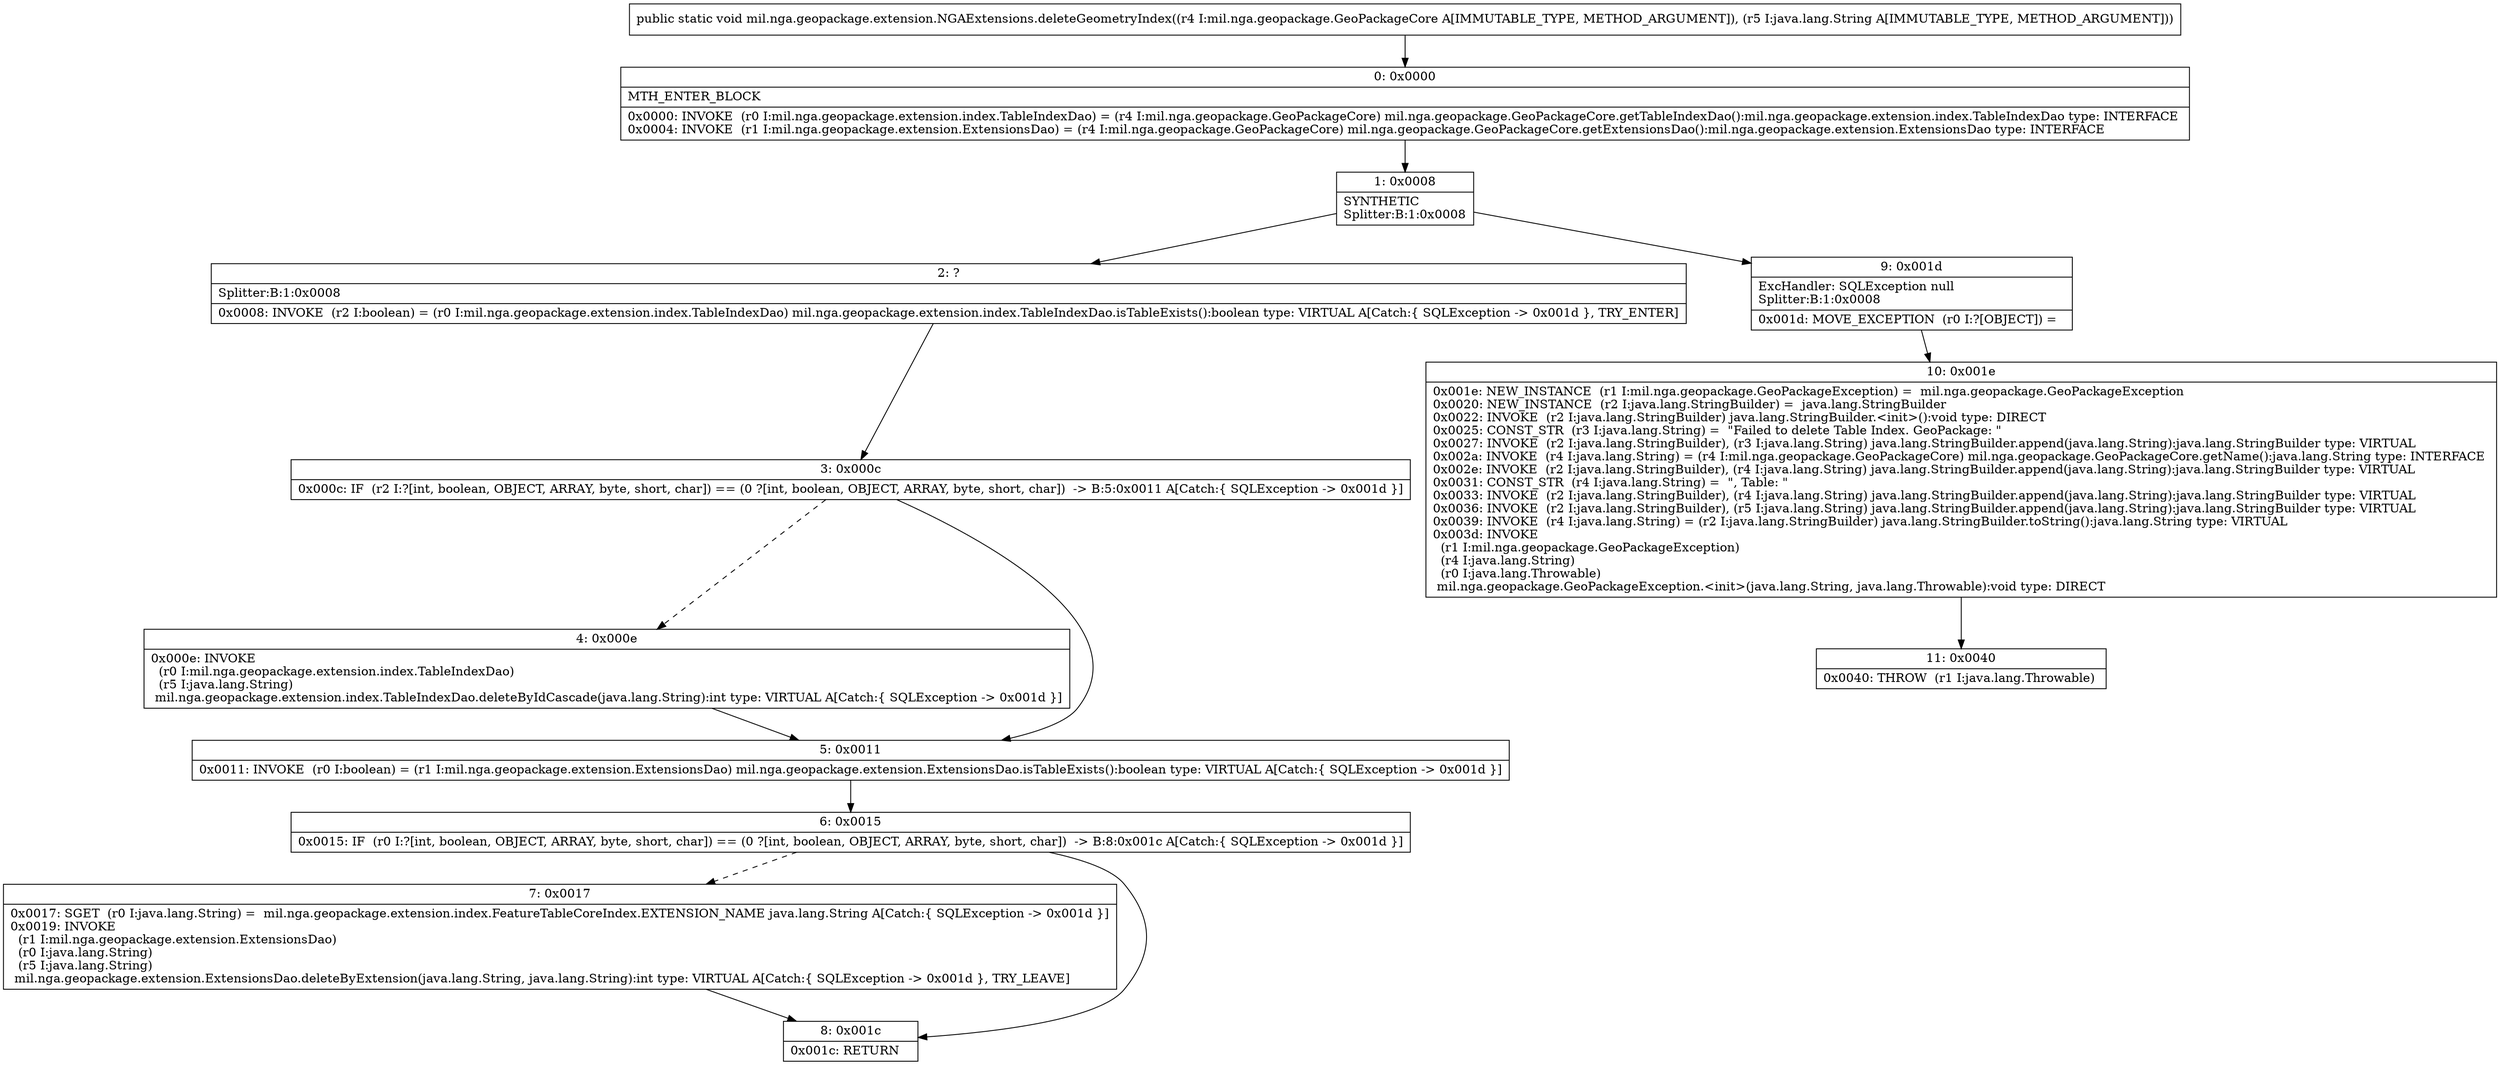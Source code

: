 digraph "CFG formil.nga.geopackage.extension.NGAExtensions.deleteGeometryIndex(Lmil\/nga\/geopackage\/GeoPackageCore;Ljava\/lang\/String;)V" {
Node_0 [shape=record,label="{0\:\ 0x0000|MTH_ENTER_BLOCK\l|0x0000: INVOKE  (r0 I:mil.nga.geopackage.extension.index.TableIndexDao) = (r4 I:mil.nga.geopackage.GeoPackageCore) mil.nga.geopackage.GeoPackageCore.getTableIndexDao():mil.nga.geopackage.extension.index.TableIndexDao type: INTERFACE \l0x0004: INVOKE  (r1 I:mil.nga.geopackage.extension.ExtensionsDao) = (r4 I:mil.nga.geopackage.GeoPackageCore) mil.nga.geopackage.GeoPackageCore.getExtensionsDao():mil.nga.geopackage.extension.ExtensionsDao type: INTERFACE \l}"];
Node_1 [shape=record,label="{1\:\ 0x0008|SYNTHETIC\lSplitter:B:1:0x0008\l}"];
Node_2 [shape=record,label="{2\:\ ?|Splitter:B:1:0x0008\l|0x0008: INVOKE  (r2 I:boolean) = (r0 I:mil.nga.geopackage.extension.index.TableIndexDao) mil.nga.geopackage.extension.index.TableIndexDao.isTableExists():boolean type: VIRTUAL A[Catch:\{ SQLException \-\> 0x001d \}, TRY_ENTER]\l}"];
Node_3 [shape=record,label="{3\:\ 0x000c|0x000c: IF  (r2 I:?[int, boolean, OBJECT, ARRAY, byte, short, char]) == (0 ?[int, boolean, OBJECT, ARRAY, byte, short, char])  \-\> B:5:0x0011 A[Catch:\{ SQLException \-\> 0x001d \}]\l}"];
Node_4 [shape=record,label="{4\:\ 0x000e|0x000e: INVOKE  \l  (r0 I:mil.nga.geopackage.extension.index.TableIndexDao)\l  (r5 I:java.lang.String)\l mil.nga.geopackage.extension.index.TableIndexDao.deleteByIdCascade(java.lang.String):int type: VIRTUAL A[Catch:\{ SQLException \-\> 0x001d \}]\l}"];
Node_5 [shape=record,label="{5\:\ 0x0011|0x0011: INVOKE  (r0 I:boolean) = (r1 I:mil.nga.geopackage.extension.ExtensionsDao) mil.nga.geopackage.extension.ExtensionsDao.isTableExists():boolean type: VIRTUAL A[Catch:\{ SQLException \-\> 0x001d \}]\l}"];
Node_6 [shape=record,label="{6\:\ 0x0015|0x0015: IF  (r0 I:?[int, boolean, OBJECT, ARRAY, byte, short, char]) == (0 ?[int, boolean, OBJECT, ARRAY, byte, short, char])  \-\> B:8:0x001c A[Catch:\{ SQLException \-\> 0x001d \}]\l}"];
Node_7 [shape=record,label="{7\:\ 0x0017|0x0017: SGET  (r0 I:java.lang.String) =  mil.nga.geopackage.extension.index.FeatureTableCoreIndex.EXTENSION_NAME java.lang.String A[Catch:\{ SQLException \-\> 0x001d \}]\l0x0019: INVOKE  \l  (r1 I:mil.nga.geopackage.extension.ExtensionsDao)\l  (r0 I:java.lang.String)\l  (r5 I:java.lang.String)\l mil.nga.geopackage.extension.ExtensionsDao.deleteByExtension(java.lang.String, java.lang.String):int type: VIRTUAL A[Catch:\{ SQLException \-\> 0x001d \}, TRY_LEAVE]\l}"];
Node_8 [shape=record,label="{8\:\ 0x001c|0x001c: RETURN   \l}"];
Node_9 [shape=record,label="{9\:\ 0x001d|ExcHandler: SQLException null\lSplitter:B:1:0x0008\l|0x001d: MOVE_EXCEPTION  (r0 I:?[OBJECT]) =  \l}"];
Node_10 [shape=record,label="{10\:\ 0x001e|0x001e: NEW_INSTANCE  (r1 I:mil.nga.geopackage.GeoPackageException) =  mil.nga.geopackage.GeoPackageException \l0x0020: NEW_INSTANCE  (r2 I:java.lang.StringBuilder) =  java.lang.StringBuilder \l0x0022: INVOKE  (r2 I:java.lang.StringBuilder) java.lang.StringBuilder.\<init\>():void type: DIRECT \l0x0025: CONST_STR  (r3 I:java.lang.String) =  \"Failed to delete Table Index. GeoPackage: \" \l0x0027: INVOKE  (r2 I:java.lang.StringBuilder), (r3 I:java.lang.String) java.lang.StringBuilder.append(java.lang.String):java.lang.StringBuilder type: VIRTUAL \l0x002a: INVOKE  (r4 I:java.lang.String) = (r4 I:mil.nga.geopackage.GeoPackageCore) mil.nga.geopackage.GeoPackageCore.getName():java.lang.String type: INTERFACE \l0x002e: INVOKE  (r2 I:java.lang.StringBuilder), (r4 I:java.lang.String) java.lang.StringBuilder.append(java.lang.String):java.lang.StringBuilder type: VIRTUAL \l0x0031: CONST_STR  (r4 I:java.lang.String) =  \", Table: \" \l0x0033: INVOKE  (r2 I:java.lang.StringBuilder), (r4 I:java.lang.String) java.lang.StringBuilder.append(java.lang.String):java.lang.StringBuilder type: VIRTUAL \l0x0036: INVOKE  (r2 I:java.lang.StringBuilder), (r5 I:java.lang.String) java.lang.StringBuilder.append(java.lang.String):java.lang.StringBuilder type: VIRTUAL \l0x0039: INVOKE  (r4 I:java.lang.String) = (r2 I:java.lang.StringBuilder) java.lang.StringBuilder.toString():java.lang.String type: VIRTUAL \l0x003d: INVOKE  \l  (r1 I:mil.nga.geopackage.GeoPackageException)\l  (r4 I:java.lang.String)\l  (r0 I:java.lang.Throwable)\l mil.nga.geopackage.GeoPackageException.\<init\>(java.lang.String, java.lang.Throwable):void type: DIRECT \l}"];
Node_11 [shape=record,label="{11\:\ 0x0040|0x0040: THROW  (r1 I:java.lang.Throwable) \l}"];
MethodNode[shape=record,label="{public static void mil.nga.geopackage.extension.NGAExtensions.deleteGeometryIndex((r4 I:mil.nga.geopackage.GeoPackageCore A[IMMUTABLE_TYPE, METHOD_ARGUMENT]), (r5 I:java.lang.String A[IMMUTABLE_TYPE, METHOD_ARGUMENT])) }"];
MethodNode -> Node_0;
Node_0 -> Node_1;
Node_1 -> Node_2;
Node_1 -> Node_9;
Node_2 -> Node_3;
Node_3 -> Node_4[style=dashed];
Node_3 -> Node_5;
Node_4 -> Node_5;
Node_5 -> Node_6;
Node_6 -> Node_7[style=dashed];
Node_6 -> Node_8;
Node_7 -> Node_8;
Node_9 -> Node_10;
Node_10 -> Node_11;
}


